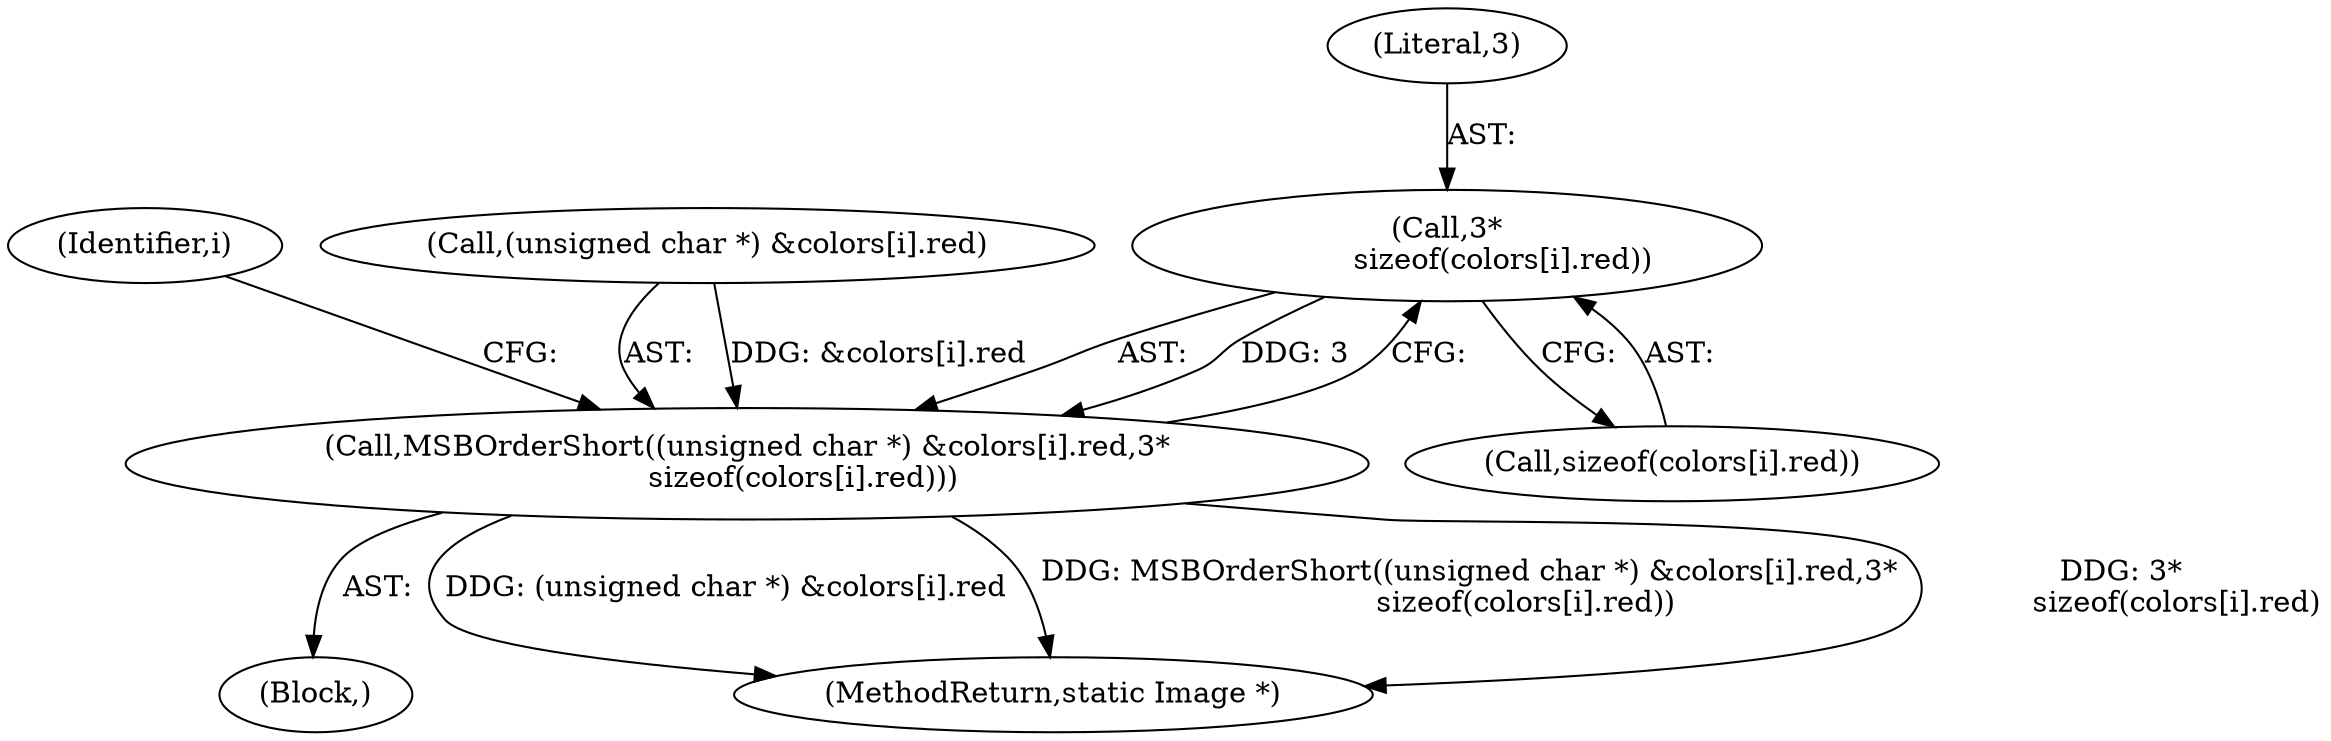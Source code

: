 digraph "0_ImageMagick_c78993d138bf480ab4652b5a48379d4ff75ba5f7@API" {
"1000960" [label="(Call,3*\n            sizeof(colors[i].red))"];
"1000951" [label="(Call,MSBOrderShort((unsigned char *) &colors[i].red,3*\n            sizeof(colors[i].red)))"];
"1000960" [label="(Call,3*\n            sizeof(colors[i].red))"];
"1000961" [label="(Literal,3)"];
"1000935" [label="(Block,)"];
"1000934" [label="(Identifier,i)"];
"1000951" [label="(Call,MSBOrderShort((unsigned char *) &colors[i].red,3*\n            sizeof(colors[i].red)))"];
"1000962" [label="(Call,sizeof(colors[i].red))"];
"1000952" [label="(Call,(unsigned char *) &colors[i].red)"];
"1001928" [label="(MethodReturn,static Image *)"];
"1000960" -> "1000951"  [label="AST: "];
"1000960" -> "1000962"  [label="CFG: "];
"1000961" -> "1000960"  [label="AST: "];
"1000962" -> "1000960"  [label="AST: "];
"1000951" -> "1000960"  [label="CFG: "];
"1000960" -> "1000951"  [label="DDG: 3"];
"1000951" -> "1000935"  [label="AST: "];
"1000952" -> "1000951"  [label="AST: "];
"1000934" -> "1000951"  [label="CFG: "];
"1000951" -> "1001928"  [label="DDG: (unsigned char *) &colors[i].red"];
"1000951" -> "1001928"  [label="DDG: MSBOrderShort((unsigned char *) &colors[i].red,3*\n            sizeof(colors[i].red))"];
"1000951" -> "1001928"  [label="DDG: 3*\n            sizeof(colors[i].red)"];
"1000952" -> "1000951"  [label="DDG: &colors[i].red"];
}
